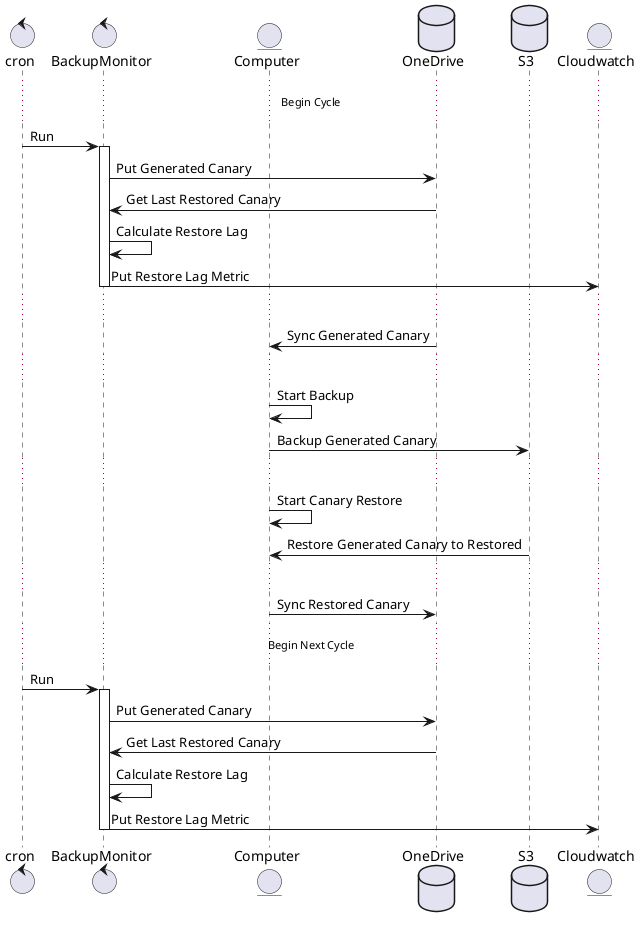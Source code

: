 @startuml

control cron
control BackupMonitor
entity Computer
database OneDrive
database S3
entity Cloudwatch

...Begin Cycle...
cron          -> BackupMonitor  : Run
activate BackupMonitor
BackupMonitor -> OneDrive       : Put Generated Canary
BackupMonitor <- OneDrive       : Get Last Restored Canary
BackupMonitor -> BackupMonitor  : Calculate Restore Lag
BackupMonitor -> Cloudwatch     : Put Restore Lag Metric
deactivate BackupMonitor
...
Computer      <- OneDrive       : Sync Generated Canary
...
Computer      -> Computer       : Start Backup
Computer      -> S3             : Backup Generated Canary
...
Computer      -> Computer       : Start Canary Restore
Computer      <- S3             : Restore Generated Canary to Restored
...
Computer      -> OneDrive       : Sync Restored Canary
...Begin Next Cycle...
cron          -> BackupMonitor  : Run
activate BackupMonitor
BackupMonitor -> OneDrive       : Put Generated Canary
BackupMonitor <- OneDrive       : Get Last Restored Canary
BackupMonitor -> BackupMonitor  : Calculate Restore Lag
BackupMonitor -> Cloudwatch     : Put Restore Lag Metric
deactivate BackupMonitor
@enduml